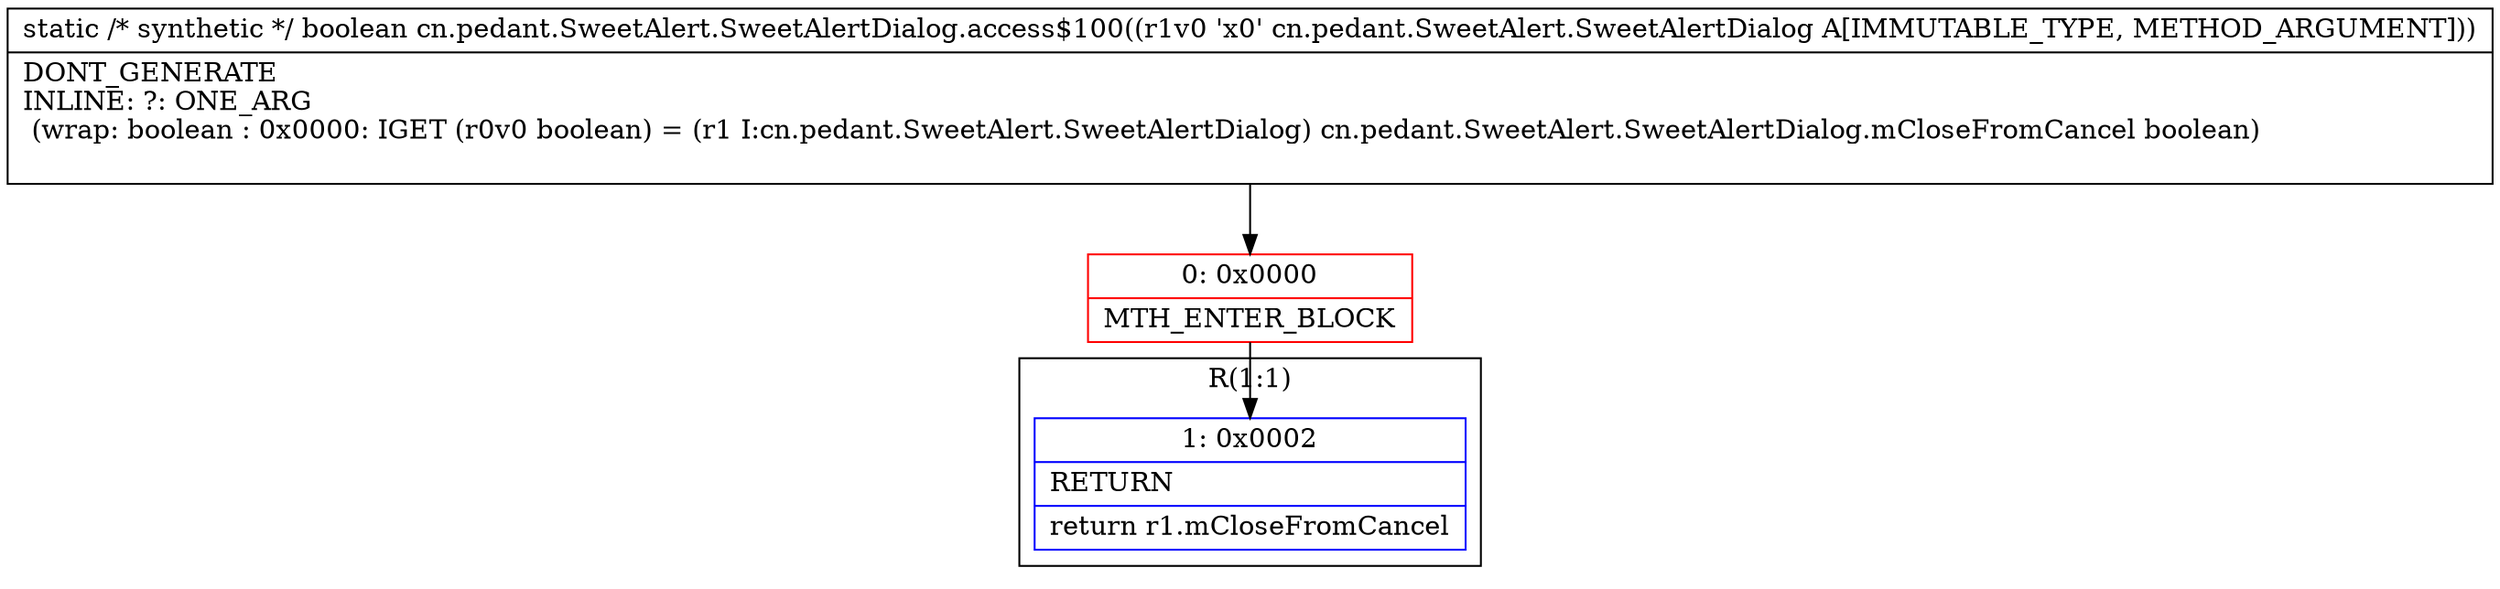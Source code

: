 digraph "CFG forcn.pedant.SweetAlert.SweetAlertDialog.access$100(Lcn\/pedant\/SweetAlert\/SweetAlertDialog;)Z" {
subgraph cluster_Region_1924276666 {
label = "R(1:1)";
node [shape=record,color=blue];
Node_1 [shape=record,label="{1\:\ 0x0002|RETURN\l|return r1.mCloseFromCancel\l}"];
}
Node_0 [shape=record,color=red,label="{0\:\ 0x0000|MTH_ENTER_BLOCK\l}"];
MethodNode[shape=record,label="{static \/* synthetic *\/ boolean cn.pedant.SweetAlert.SweetAlertDialog.access$100((r1v0 'x0' cn.pedant.SweetAlert.SweetAlertDialog A[IMMUTABLE_TYPE, METHOD_ARGUMENT]))  | DONT_GENERATE\lINLINE: ?: ONE_ARG  \l  (wrap: boolean : 0x0000: IGET  (r0v0 boolean) = (r1 I:cn.pedant.SweetAlert.SweetAlertDialog) cn.pedant.SweetAlert.SweetAlertDialog.mCloseFromCancel boolean)\l\l}"];
MethodNode -> Node_0;
Node_0 -> Node_1;
}

